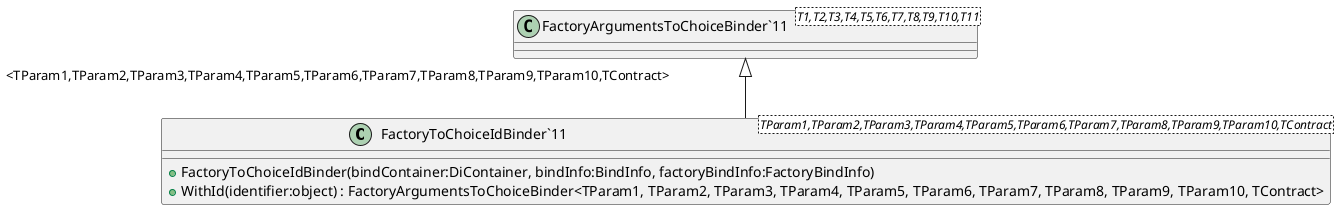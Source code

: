 @startuml
class "FactoryToChoiceIdBinder`11"<TParam1,TParam2,TParam3,TParam4,TParam5,TParam6,TParam7,TParam8,TParam9,TParam10,TContract> {
    + FactoryToChoiceIdBinder(bindContainer:DiContainer, bindInfo:BindInfo, factoryBindInfo:FactoryBindInfo)
    + WithId(identifier:object) : FactoryArgumentsToChoiceBinder<TParam1, TParam2, TParam3, TParam4, TParam5, TParam6, TParam7, TParam8, TParam9, TParam10, TContract>
}
class "FactoryArgumentsToChoiceBinder`11"<T1,T2,T3,T4,T5,T6,T7,T8,T9,T10,T11> {
}
"FactoryArgumentsToChoiceBinder`11" "<TParam1,TParam2,TParam3,TParam4,TParam5,TParam6,TParam7,TParam8,TParam9,TParam10,TContract>" <|-- "FactoryToChoiceIdBinder`11"
@enduml
